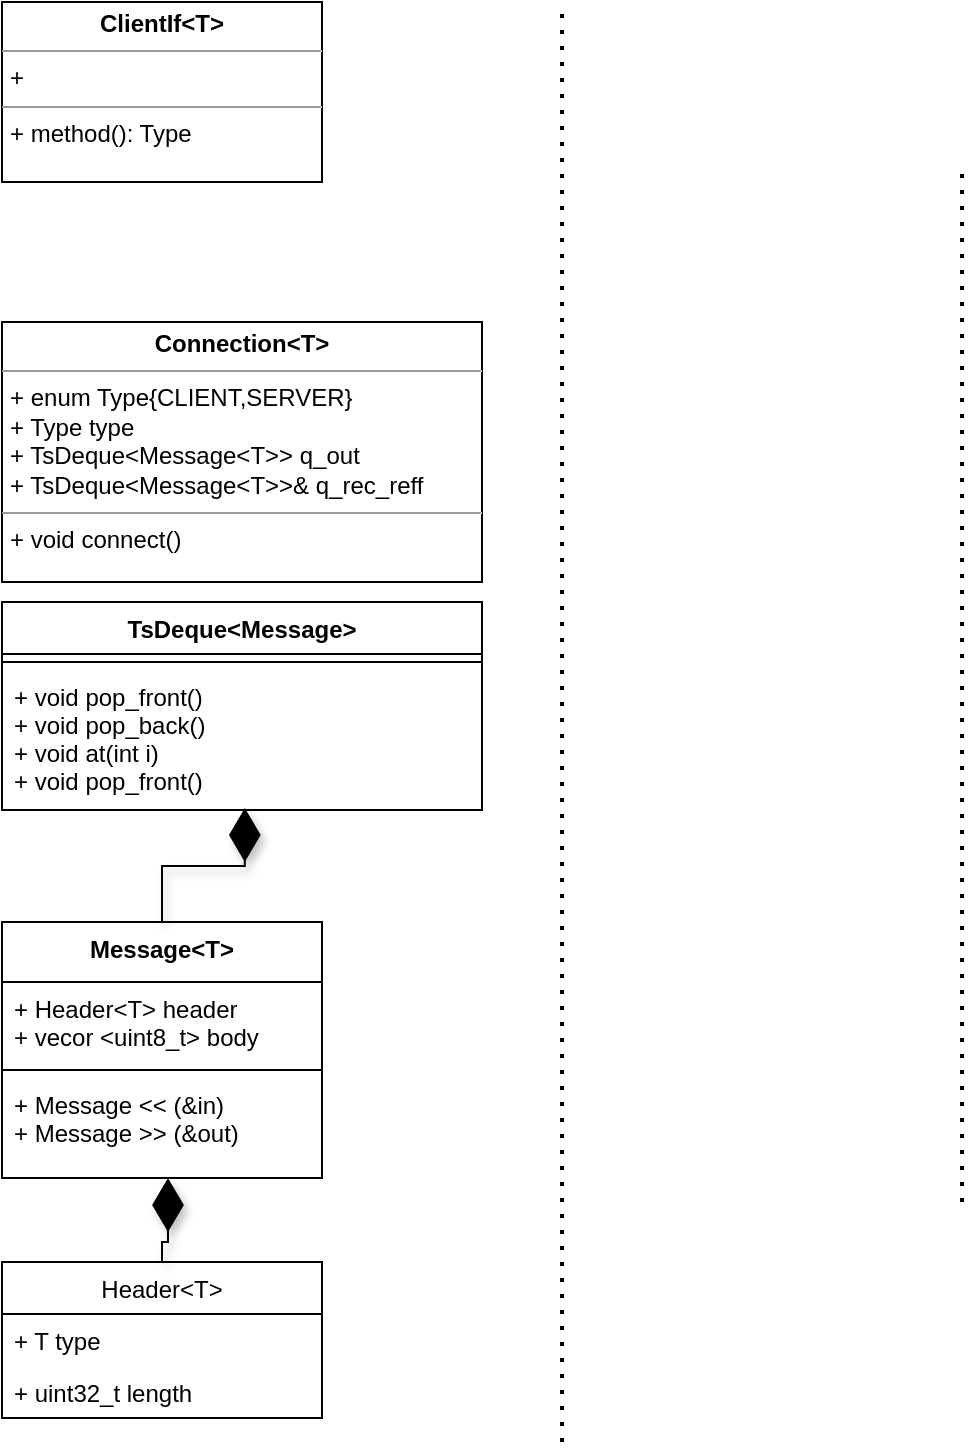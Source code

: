 <mxfile version="20.2.3" type="device" pages="2"><diagram id="VSeKhParTekhsQqPGBAK" name="Page-1"><mxGraphModel dx="773" dy="1230" grid="1" gridSize="10" guides="1" tooltips="1" connect="1" arrows="1" fold="1" page="1" pageScale="1" pageWidth="827" pageHeight="1169" math="0" shadow="0"><root><mxCell id="0"/><mxCell id="1" parent="0"/><mxCell id="K4akwpmuSONiT5OeQIRv-1" value="" style="endArrow=none;dashed=1;html=1;dashPattern=1 3;strokeWidth=2;rounded=0;" edge="1" parent="1"><mxGeometry width="50" height="50" relative="1" as="geometry"><mxPoint x="440" y="760" as="sourcePoint"/><mxPoint x="440" y="40" as="targetPoint"/></mxGeometry></mxCell><mxCell id="K4akwpmuSONiT5OeQIRv-2" value="" style="endArrow=none;dashed=1;html=1;dashPattern=1 3;strokeWidth=2;rounded=0;" edge="1" parent="1"><mxGeometry width="50" height="50" relative="1" as="geometry"><mxPoint x="640" y="640" as="sourcePoint"/><mxPoint x="640" y="120" as="targetPoint"/></mxGeometry></mxCell><mxCell id="K4akwpmuSONiT5OeQIRv-7" value="Header&lt;T&gt;" style="swimlane;fontStyle=0;childLayout=stackLayout;horizontal=1;startSize=26;fillColor=none;horizontalStack=0;resizeParent=1;resizeParentMax=0;resizeLast=0;collapsible=1;marginBottom=0;" vertex="1" parent="1"><mxGeometry x="160" y="670" width="160" height="78" as="geometry"/></mxCell><mxCell id="K4akwpmuSONiT5OeQIRv-8" value="+ T type    " style="text;strokeColor=none;fillColor=none;align=left;verticalAlign=top;spacingLeft=4;spacingRight=4;overflow=hidden;rotatable=0;points=[[0,0.5],[1,0.5]];portConstraint=eastwest;" vertex="1" parent="K4akwpmuSONiT5OeQIRv-7"><mxGeometry y="26" width="160" height="26" as="geometry"/></mxCell><mxCell id="K4akwpmuSONiT5OeQIRv-10" value="+ uint32_t length" style="text;strokeColor=none;fillColor=none;align=left;verticalAlign=top;spacingLeft=4;spacingRight=4;overflow=hidden;rotatable=0;points=[[0,0.5],[1,0.5]];portConstraint=eastwest;" vertex="1" parent="K4akwpmuSONiT5OeQIRv-7"><mxGeometry y="52" width="160" height="26" as="geometry"/></mxCell><mxCell id="K4akwpmuSONiT5OeQIRv-11" value="Message&lt;T&gt;" style="swimlane;fontStyle=1;align=center;verticalAlign=top;childLayout=stackLayout;horizontal=1;startSize=30;horizontalStack=0;resizeParent=1;resizeParentMax=0;resizeLast=0;collapsible=1;marginBottom=0;" vertex="1" parent="1"><mxGeometry x="160" y="500" width="160" height="128" as="geometry"><mxRectangle x="20" y="270" width="110" height="30" as="alternateBounds"/></mxGeometry></mxCell><mxCell id="K4akwpmuSONiT5OeQIRv-12" value="+ Header&lt;T&gt; header&#10;+ vecor &lt;uint8_t&gt; body&#10;" style="text;strokeColor=none;fillColor=none;align=left;verticalAlign=top;spacingLeft=4;spacingRight=4;overflow=hidden;rotatable=0;points=[[0,0.5],[1,0.5]];portConstraint=eastwest;" vertex="1" parent="K4akwpmuSONiT5OeQIRv-11"><mxGeometry y="30" width="160" height="40" as="geometry"/></mxCell><mxCell id="K4akwpmuSONiT5OeQIRv-13" value="" style="line;strokeWidth=1;fillColor=none;align=left;verticalAlign=middle;spacingTop=-1;spacingLeft=3;spacingRight=3;rotatable=0;labelPosition=right;points=[];portConstraint=eastwest;" vertex="1" parent="K4akwpmuSONiT5OeQIRv-11"><mxGeometry y="70" width="160" height="8" as="geometry"/></mxCell><mxCell id="K4akwpmuSONiT5OeQIRv-14" value="+ Message &lt;&lt; (&amp;in)&#10;+ Message &gt;&gt; (&amp;out)" style="text;strokeColor=none;fillColor=none;align=left;verticalAlign=top;spacingLeft=4;spacingRight=4;overflow=hidden;rotatable=0;points=[[0,0.5],[1,0.5]];portConstraint=eastwest;" vertex="1" parent="K4akwpmuSONiT5OeQIRv-11"><mxGeometry y="78" width="160" height="50" as="geometry"/></mxCell><mxCell id="K4akwpmuSONiT5OeQIRv-17" value="" style="endArrow=diamondThin;endFill=1;endSize=24;html=1;rounded=0;shadow=1;sketch=0;strokeColor=default;jumpStyle=none;exitX=0.5;exitY=0;exitDx=0;exitDy=0;edgeStyle=orthogonalEdgeStyle;" edge="1" parent="1" source="K4akwpmuSONiT5OeQIRv-7" target="K4akwpmuSONiT5OeQIRv-14"><mxGeometry width="160" relative="1" as="geometry"><mxPoint x="270" y="950" as="sourcePoint"/><mxPoint x="240" y="630" as="targetPoint"/><Array as="points"><mxPoint x="243" y="660"/></Array></mxGeometry></mxCell><mxCell id="K4akwpmuSONiT5OeQIRv-18" value="TsDeque&lt;Message&gt;" style="swimlane;fontStyle=1;align=center;verticalAlign=top;childLayout=stackLayout;horizontal=1;startSize=26;horizontalStack=0;resizeParent=1;resizeParentMax=0;resizeLast=0;collapsible=1;marginBottom=0;" vertex="1" parent="1"><mxGeometry x="160" y="340" width="240" height="104" as="geometry"/></mxCell><mxCell id="K4akwpmuSONiT5OeQIRv-20" value="" style="line;strokeWidth=1;fillColor=none;align=left;verticalAlign=middle;spacingTop=-1;spacingLeft=3;spacingRight=3;rotatable=0;labelPosition=right;points=[];portConstraint=eastwest;" vertex="1" parent="K4akwpmuSONiT5OeQIRv-18"><mxGeometry y="26" width="240" height="8" as="geometry"/></mxCell><mxCell id="K4akwpmuSONiT5OeQIRv-21" value="+ void pop_front()&#10;+ void pop_back()&#10;+ void at(int i)&#10;+ void pop_front()" style="text;strokeColor=none;fillColor=none;align=left;verticalAlign=top;spacingLeft=4;spacingRight=4;overflow=hidden;rotatable=0;points=[[0,0.5],[1,0.5]];portConstraint=eastwest;" vertex="1" parent="K4akwpmuSONiT5OeQIRv-18"><mxGeometry y="34" width="240" height="70" as="geometry"/></mxCell><mxCell id="K4akwpmuSONiT5OeQIRv-23" value="" style="endArrow=diamondThin;endFill=1;endSize=24;html=1;rounded=0;shadow=1;sketch=0;strokeColor=default;jumpStyle=none;entryX=0.506;entryY=0.986;entryDx=0;entryDy=0;entryPerimeter=0;exitX=0.5;exitY=0;exitDx=0;exitDy=0;edgeStyle=orthogonalEdgeStyle;" edge="1" parent="1" source="K4akwpmuSONiT5OeQIRv-11" target="K4akwpmuSONiT5OeQIRv-21"><mxGeometry width="160" relative="1" as="geometry"><mxPoint x="320" y="780" as="sourcePoint"/><mxPoint x="480" y="780" as="targetPoint"/></mxGeometry></mxCell><mxCell id="K4akwpmuSONiT5OeQIRv-29" value="&lt;p style=&quot;margin:0px;margin-top:4px;text-align:center;&quot;&gt;&lt;b&gt;ClientIf&amp;lt;T&amp;gt;&lt;/b&gt;&lt;/p&gt;&lt;hr size=&quot;1&quot;&gt;&lt;p style=&quot;margin:0px;margin-left:4px;&quot;&gt;+&amp;nbsp;&lt;/p&gt;&lt;hr size=&quot;1&quot;&gt;&lt;p style=&quot;margin:0px;margin-left:4px;&quot;&gt;+ method(): Type&lt;/p&gt;" style="verticalAlign=top;align=left;overflow=fill;fontSize=12;fontFamily=Helvetica;html=1;" vertex="1" parent="1"><mxGeometry x="160" y="40" width="160" height="90" as="geometry"/></mxCell><mxCell id="K4akwpmuSONiT5OeQIRv-30" value="&lt;p style=&quot;margin:0px;margin-top:4px;text-align:center;&quot;&gt;&lt;b&gt;Connection&amp;lt;T&amp;gt;&lt;/b&gt;&lt;/p&gt;&lt;hr size=&quot;1&quot;&gt;&lt;p style=&quot;margin:0px;margin-left:4px;&quot;&gt;+ enum Type{CLIENT,SERVER}&lt;/p&gt;&lt;p style=&quot;margin:0px;margin-left:4px;&quot;&gt;+ Type type&lt;/p&gt;&lt;p style=&quot;margin:0px;margin-left:4px;&quot;&gt;+ TsDeque&amp;lt;Message&amp;lt;T&amp;gt;&amp;gt; q_out&lt;br&gt;+ TsDeque&amp;lt;Message&amp;lt;T&amp;gt;&amp;gt;&amp;amp; q_rec_reff&lt;/p&gt;&lt;hr size=&quot;1&quot;&gt;&lt;p style=&quot;margin:0px;margin-left:4px;&quot;&gt;+ void connect()&lt;br&gt;&lt;/p&gt;" style="verticalAlign=top;align=left;overflow=fill;fontSize=12;fontFamily=Helvetica;html=1;" vertex="1" parent="1"><mxGeometry x="160" y="200" width="240" height="130" as="geometry"/></mxCell></root></mxGraphModel></diagram><diagram id="RXA9HnSTMCrghQDJMc6D" name="Page-2"><mxGraphModel dx="773" dy="1230" grid="1" gridSize="10" guides="1" tooltips="1" connect="1" arrows="1" fold="1" page="1" pageScale="1" pageWidth="827" pageHeight="1169" math="0" shadow="0"><root><mxCell id="0"/><mxCell id="1" parent="0"/><mxCell id="4dXNhNiZwcZqAU8fgu9y-21" value="Client" style="rounded=0;whiteSpace=wrap;html=1;fillColor=#ffe6cc;verticalAlign=top;align=left;strokeColor=#d79b00;" vertex="1" parent="1"><mxGeometry x="70" y="80" width="310" height="530" as="geometry"/></mxCell><mxCell id="4dXNhNiZwcZqAU8fgu9y-1" value="" style="endArrow=none;dashed=1;html=1;rounded=0;shadow=0;sketch=0;strokeColor=default;jumpStyle=none;" edge="1" parent="1"><mxGeometry width="50" height="50" relative="1" as="geometry"><mxPoint x="413" y="860" as="sourcePoint"/><mxPoint x="413" y="160" as="targetPoint"/></mxGeometry></mxCell><mxCell id="4dXNhNiZwcZqAU8fgu9y-14" value="" style="group;fillColor=#dae8fc;strokeColor=#6c8ebf;" vertex="1" connectable="0" parent="1"><mxGeometry x="110" y="460" width="180" height="80" as="geometry"/></mxCell><mxCell id="4dXNhNiZwcZqAU8fgu9y-15" value="TsDeque q_in" style="rounded=0;whiteSpace=wrap;html=1;fillColor=none;align=center;verticalAlign=top;" vertex="1" parent="4dXNhNiZwcZqAU8fgu9y-14"><mxGeometry width="180" height="80" as="geometry"/></mxCell><mxCell id="4dXNhNiZwcZqAU8fgu9y-16" value="Msg" style="rounded=0;whiteSpace=wrap;html=1;" vertex="1" parent="4dXNhNiZwcZqAU8fgu9y-14"><mxGeometry x="10" y="30" width="40" height="40" as="geometry"/></mxCell><mxCell id="4dXNhNiZwcZqAU8fgu9y-17" value="Msg" style="rounded=0;whiteSpace=wrap;html=1;" vertex="1" parent="4dXNhNiZwcZqAU8fgu9y-14"><mxGeometry x="130" y="30" width="40" height="40" as="geometry"/></mxCell><mxCell id="4dXNhNiZwcZqAU8fgu9y-18" value="Msg" style="rounded=0;whiteSpace=wrap;html=1;" vertex="1" parent="4dXNhNiZwcZqAU8fgu9y-14"><mxGeometry x="70" y="30" width="40" height="40" as="geometry"/></mxCell><mxCell id="4dXNhNiZwcZqAU8fgu9y-19" value="" style="endArrow=classic;html=1;rounded=0;shadow=0;sketch=0;strokeColor=default;jumpStyle=none;entryX=0;entryY=0.5;entryDx=0;entryDy=0;exitX=1;exitY=0.5;exitDx=0;exitDy=0;" edge="1" parent="4dXNhNiZwcZqAU8fgu9y-14" source="4dXNhNiZwcZqAU8fgu9y-16" target="4dXNhNiZwcZqAU8fgu9y-18"><mxGeometry width="50" height="50" relative="1" as="geometry"><mxPoint x="340" y="370" as="sourcePoint"/><mxPoint x="390" y="320" as="targetPoint"/></mxGeometry></mxCell><mxCell id="4dXNhNiZwcZqAU8fgu9y-20" value="" style="endArrow=classic;html=1;rounded=0;shadow=0;sketch=0;strokeColor=default;jumpStyle=none;entryX=0;entryY=0.5;entryDx=0;entryDy=0;exitX=1;exitY=0.5;exitDx=0;exitDy=0;" edge="1" parent="4dXNhNiZwcZqAU8fgu9y-14" source="4dXNhNiZwcZqAU8fgu9y-18" target="4dXNhNiZwcZqAU8fgu9y-17"><mxGeometry width="50" height="50" relative="1" as="geometry"><mxPoint x="60" y="60" as="sourcePoint"/><mxPoint x="80" y="60" as="targetPoint"/></mxGeometry></mxCell><mxCell id="4dXNhNiZwcZqAU8fgu9y-23" value="Server" style="rounded=0;whiteSpace=wrap;html=1;fillColor=#d5e8d4;verticalAlign=top;align=left;strokeColor=#82b366;" vertex="1" parent="1"><mxGeometry x="440" y="200" width="360" height="660" as="geometry"/></mxCell><mxCell id="4dXNhNiZwcZqAU8fgu9y-24" value="" style="group;fillColor=#fff2cc;strokeColor=#d6b656;" vertex="1" connectable="0" parent="1"><mxGeometry x="110" y="280" width="230" height="160" as="geometry"/></mxCell><mxCell id="4dXNhNiZwcZqAU8fgu9y-12" value="." style="rounded=0;whiteSpace=wrap;html=1;fillColor=none;verticalAlign=top;align=left;" vertex="1" parent="4dXNhNiZwcZqAU8fgu9y-24"><mxGeometry width="230" height="160" as="geometry"/></mxCell><mxCell id="4dXNhNiZwcZqAU8fgu9y-13" value="" style="group" vertex="1" connectable="0" parent="4dXNhNiZwcZqAU8fgu9y-24"><mxGeometry x="18.4" y="57.143" width="165.6" height="91.429" as="geometry"/></mxCell><mxCell id="4dXNhNiZwcZqAU8fgu9y-8" value="TsDeque q_out" style="rounded=0;whiteSpace=wrap;html=1;fillColor=none;align=center;verticalAlign=top;" vertex="1" parent="4dXNhNiZwcZqAU8fgu9y-13"><mxGeometry width="165.6" height="91.429" as="geometry"/></mxCell><mxCell id="4dXNhNiZwcZqAU8fgu9y-2" value="Msg" style="rounded=0;whiteSpace=wrap;html=1;" vertex="1" parent="4dXNhNiZwcZqAU8fgu9y-13"><mxGeometry x="9.2" y="34.286" width="36.8" height="45.714" as="geometry"/></mxCell><mxCell id="4dXNhNiZwcZqAU8fgu9y-6" value="Msg" style="rounded=0;whiteSpace=wrap;html=1;" vertex="1" parent="4dXNhNiZwcZqAU8fgu9y-13"><mxGeometry x="119.6" y="34.286" width="36.8" height="45.714" as="geometry"/></mxCell><mxCell id="4dXNhNiZwcZqAU8fgu9y-7" value="Msg" style="rounded=0;whiteSpace=wrap;html=1;" vertex="1" parent="4dXNhNiZwcZqAU8fgu9y-13"><mxGeometry x="64.4" y="34.286" width="36.8" height="45.714" as="geometry"/></mxCell><mxCell id="4dXNhNiZwcZqAU8fgu9y-10" value="" style="endArrow=classic;html=1;rounded=0;shadow=0;sketch=0;strokeColor=default;jumpStyle=none;entryX=0;entryY=0.5;entryDx=0;entryDy=0;exitX=1;exitY=0.5;exitDx=0;exitDy=0;" edge="1" parent="4dXNhNiZwcZqAU8fgu9y-13" source="4dXNhNiZwcZqAU8fgu9y-2" target="4dXNhNiZwcZqAU8fgu9y-7"><mxGeometry width="50" height="50" relative="1" as="geometry"><mxPoint x="312.8" y="422.857" as="sourcePoint"/><mxPoint x="358.8" y="365.714" as="targetPoint"/></mxGeometry></mxCell><mxCell id="4dXNhNiZwcZqAU8fgu9y-11" value="" style="endArrow=classic;html=1;rounded=0;shadow=0;sketch=0;strokeColor=default;jumpStyle=none;entryX=0;entryY=0.5;entryDx=0;entryDy=0;exitX=1;exitY=0.5;exitDx=0;exitDy=0;" edge="1" parent="4dXNhNiZwcZqAU8fgu9y-13" source="4dXNhNiZwcZqAU8fgu9y-7" target="4dXNhNiZwcZqAU8fgu9y-6"><mxGeometry width="50" height="50" relative="1" as="geometry"><mxPoint x="55.2" y="68.571" as="sourcePoint"/><mxPoint x="73.6" y="68.571" as="targetPoint"/></mxGeometry></mxCell><mxCell id="4dXNhNiZwcZqAU8fgu9y-25" value="" style="group;fillColor=#fff2cc;strokeColor=#d6b656;" vertex="1" connectable="0" parent="1"><mxGeometry x="480" y="290" width="250" height="140" as="geometry"/></mxCell><mxCell id="4dXNhNiZwcZqAU8fgu9y-26" value="Connection" style="rounded=0;whiteSpace=wrap;html=1;fillColor=none;verticalAlign=top;align=left;" vertex="1" parent="4dXNhNiZwcZqAU8fgu9y-25"><mxGeometry width="250" height="140" as="geometry"/></mxCell><mxCell id="4dXNhNiZwcZqAU8fgu9y-27" value="" style="group;fillColor=#dae8fc;strokeColor=#6c8ebf;" vertex="1" connectable="0" parent="4dXNhNiZwcZqAU8fgu9y-25"><mxGeometry x="20" y="50" width="180" height="80" as="geometry"/></mxCell><mxCell id="4dXNhNiZwcZqAU8fgu9y-28" value="TsDeque q_out" style="rounded=0;whiteSpace=wrap;html=1;fillColor=none;align=center;verticalAlign=top;" vertex="1" parent="4dXNhNiZwcZqAU8fgu9y-27"><mxGeometry width="180" height="80" as="geometry"/></mxCell><mxCell id="4dXNhNiZwcZqAU8fgu9y-29" value="Msg" style="rounded=0;whiteSpace=wrap;html=1;" vertex="1" parent="4dXNhNiZwcZqAU8fgu9y-27"><mxGeometry x="10" y="30" width="40" height="40" as="geometry"/></mxCell><mxCell id="4dXNhNiZwcZqAU8fgu9y-30" value="Msg" style="rounded=0;whiteSpace=wrap;html=1;" vertex="1" parent="4dXNhNiZwcZqAU8fgu9y-27"><mxGeometry x="130" y="30" width="40" height="40" as="geometry"/></mxCell><mxCell id="4dXNhNiZwcZqAU8fgu9y-31" value="Msg" style="rounded=0;whiteSpace=wrap;html=1;" vertex="1" parent="4dXNhNiZwcZqAU8fgu9y-27"><mxGeometry x="70" y="30" width="40" height="40" as="geometry"/></mxCell><mxCell id="4dXNhNiZwcZqAU8fgu9y-32" value="" style="endArrow=classic;html=1;rounded=0;shadow=0;sketch=0;strokeColor=default;jumpStyle=none;entryX=0;entryY=0.5;entryDx=0;entryDy=0;exitX=1;exitY=0.5;exitDx=0;exitDy=0;" edge="1" parent="4dXNhNiZwcZqAU8fgu9y-27" source="4dXNhNiZwcZqAU8fgu9y-29" target="4dXNhNiZwcZqAU8fgu9y-31"><mxGeometry width="50" height="50" relative="1" as="geometry"><mxPoint x="340" y="370" as="sourcePoint"/><mxPoint x="390" y="320" as="targetPoint"/></mxGeometry></mxCell><mxCell id="4dXNhNiZwcZqAU8fgu9y-33" value="" style="endArrow=classic;html=1;rounded=0;shadow=0;sketch=0;strokeColor=default;jumpStyle=none;entryX=0;entryY=0.5;entryDx=0;entryDy=0;exitX=1;exitY=0.5;exitDx=0;exitDy=0;" edge="1" parent="4dXNhNiZwcZqAU8fgu9y-27" source="4dXNhNiZwcZqAU8fgu9y-31" target="4dXNhNiZwcZqAU8fgu9y-30"><mxGeometry width="50" height="50" relative="1" as="geometry"><mxPoint x="60" y="60" as="sourcePoint"/><mxPoint x="80" y="60" as="targetPoint"/></mxGeometry></mxCell><mxCell id="4dXNhNiZwcZqAU8fgu9y-34" value="" style="group;fillColor=#fff2cc;strokeColor=#d6b656;" vertex="1" connectable="0" parent="1"><mxGeometry x="480" y="475" width="250" height="140" as="geometry"/></mxCell><mxCell id="4dXNhNiZwcZqAU8fgu9y-35" value="Connection" style="rounded=0;whiteSpace=wrap;html=1;fillColor=none;verticalAlign=top;align=left;" vertex="1" parent="4dXNhNiZwcZqAU8fgu9y-34"><mxGeometry width="250" height="140" as="geometry"/></mxCell><mxCell id="4dXNhNiZwcZqAU8fgu9y-36" value="" style="group" vertex="1" connectable="0" parent="4dXNhNiZwcZqAU8fgu9y-34"><mxGeometry x="20" y="50" width="180" height="80" as="geometry"/></mxCell><mxCell id="4dXNhNiZwcZqAU8fgu9y-37" value="TsDeque q_out" style="rounded=0;whiteSpace=wrap;html=1;fillColor=#dae8fc;align=center;verticalAlign=top;strokeColor=#6c8ebf;" vertex="1" parent="4dXNhNiZwcZqAU8fgu9y-36"><mxGeometry width="180" height="80" as="geometry"/></mxCell><mxCell id="4dXNhNiZwcZqAU8fgu9y-38" value="Msg" style="rounded=0;whiteSpace=wrap;html=1;" vertex="1" parent="4dXNhNiZwcZqAU8fgu9y-36"><mxGeometry x="10" y="30" width="40" height="40" as="geometry"/></mxCell><mxCell id="4dXNhNiZwcZqAU8fgu9y-39" value="Msg" style="rounded=0;whiteSpace=wrap;html=1;" vertex="1" parent="4dXNhNiZwcZqAU8fgu9y-36"><mxGeometry x="130" y="30" width="40" height="40" as="geometry"/></mxCell><mxCell id="4dXNhNiZwcZqAU8fgu9y-40" value="Msg" style="rounded=0;whiteSpace=wrap;html=1;" vertex="1" parent="4dXNhNiZwcZqAU8fgu9y-36"><mxGeometry x="70" y="30" width="40" height="40" as="geometry"/></mxCell><mxCell id="4dXNhNiZwcZqAU8fgu9y-41" value="" style="endArrow=classic;html=1;rounded=0;shadow=0;sketch=0;strokeColor=default;jumpStyle=none;entryX=0;entryY=0.5;entryDx=0;entryDy=0;exitX=1;exitY=0.5;exitDx=0;exitDy=0;" edge="1" parent="4dXNhNiZwcZqAU8fgu9y-36" source="4dXNhNiZwcZqAU8fgu9y-38" target="4dXNhNiZwcZqAU8fgu9y-40"><mxGeometry width="50" height="50" relative="1" as="geometry"><mxPoint x="340" y="370" as="sourcePoint"/><mxPoint x="390" y="320" as="targetPoint"/></mxGeometry></mxCell><mxCell id="4dXNhNiZwcZqAU8fgu9y-42" value="" style="endArrow=classic;html=1;rounded=0;shadow=0;sketch=0;strokeColor=default;jumpStyle=none;entryX=0;entryY=0.5;entryDx=0;entryDy=0;exitX=1;exitY=0.5;exitDx=0;exitDy=0;" edge="1" parent="4dXNhNiZwcZqAU8fgu9y-36" source="4dXNhNiZwcZqAU8fgu9y-40" target="4dXNhNiZwcZqAU8fgu9y-39"><mxGeometry width="50" height="50" relative="1" as="geometry"><mxPoint x="60" y="60" as="sourcePoint"/><mxPoint x="80" y="60" as="targetPoint"/></mxGeometry></mxCell><mxCell id="4dXNhNiZwcZqAU8fgu9y-52" value="" style="group;fillColor=#dae8fc;strokeColor=#6c8ebf;" vertex="1" connectable="0" parent="1"><mxGeometry x="480" y="630" width="180" height="80" as="geometry"/></mxCell><mxCell id="4dXNhNiZwcZqAU8fgu9y-53" value="TsDeque q_in" style="rounded=0;whiteSpace=wrap;html=1;fillColor=none;align=center;verticalAlign=top;" vertex="1" parent="4dXNhNiZwcZqAU8fgu9y-52"><mxGeometry width="180" height="80" as="geometry"/></mxCell><mxCell id="4dXNhNiZwcZqAU8fgu9y-54" value="Msg" style="rounded=0;whiteSpace=wrap;html=1;" vertex="1" parent="4dXNhNiZwcZqAU8fgu9y-52"><mxGeometry x="10" y="30" width="40" height="40" as="geometry"/></mxCell><mxCell id="4dXNhNiZwcZqAU8fgu9y-55" value="Msg" style="rounded=0;whiteSpace=wrap;html=1;" vertex="1" parent="4dXNhNiZwcZqAU8fgu9y-52"><mxGeometry x="130" y="30" width="40" height="40" as="geometry"/></mxCell><mxCell id="4dXNhNiZwcZqAU8fgu9y-56" value="Msg" style="rounded=0;whiteSpace=wrap;html=1;" vertex="1" parent="4dXNhNiZwcZqAU8fgu9y-52"><mxGeometry x="70" y="30" width="40" height="40" as="geometry"/></mxCell><mxCell id="4dXNhNiZwcZqAU8fgu9y-57" value="" style="endArrow=classic;html=1;rounded=0;shadow=0;sketch=0;strokeColor=default;jumpStyle=none;entryX=0;entryY=0.5;entryDx=0;entryDy=0;exitX=1;exitY=0.5;exitDx=0;exitDy=0;" edge="1" parent="4dXNhNiZwcZqAU8fgu9y-52" source="4dXNhNiZwcZqAU8fgu9y-54" target="4dXNhNiZwcZqAU8fgu9y-56"><mxGeometry width="50" height="50" relative="1" as="geometry"><mxPoint x="340" y="370" as="sourcePoint"/><mxPoint x="390" y="320" as="targetPoint"/></mxGeometry></mxCell><mxCell id="4dXNhNiZwcZqAU8fgu9y-58" value="" style="endArrow=classic;html=1;rounded=0;shadow=0;sketch=0;strokeColor=default;jumpStyle=none;entryX=0;entryY=0.5;entryDx=0;entryDy=0;exitX=1;exitY=0.5;exitDx=0;exitDy=0;" edge="1" parent="4dXNhNiZwcZqAU8fgu9y-52" source="4dXNhNiZwcZqAU8fgu9y-56" target="4dXNhNiZwcZqAU8fgu9y-55"><mxGeometry width="50" height="50" relative="1" as="geometry"><mxPoint x="60" y="60" as="sourcePoint"/><mxPoint x="80" y="60" as="targetPoint"/></mxGeometry></mxCell><mxCell id="4dXNhNiZwcZqAU8fgu9y-60" value="Asio IO contex" style="rounded=0;whiteSpace=wrap;html=1;fillColor=#e1d5e7;align=left;verticalAlign=top;strokeColor=#9673a6;" vertex="1" parent="1"><mxGeometry x="480" y="240" width="120" height="30" as="geometry"/></mxCell><mxCell id="4dXNhNiZwcZqAU8fgu9y-61" value="" style="endArrow=diamondThin;endFill=0;endSize=24;html=1;rounded=0;shadow=0;sketch=0;strokeColor=default;jumpStyle=none;entryX=1;entryY=0.5;entryDx=0;entryDy=0;exitX=1;exitY=0.5;exitDx=0;exitDy=0;edgeStyle=orthogonalEdgeStyle;" edge="1" parent="1" source="4dXNhNiZwcZqAU8fgu9y-60" target="4dXNhNiZwcZqAU8fgu9y-26"><mxGeometry width="160" relative="1" as="geometry"><mxPoint x="450" y="480" as="sourcePoint"/><mxPoint x="610" y="480" as="targetPoint"/><Array as="points"><mxPoint x="780" y="255"/><mxPoint x="780" y="360"/></Array></mxGeometry></mxCell><mxCell id="4dXNhNiZwcZqAU8fgu9y-63" value="" style="endArrow=diamondThin;endFill=0;endSize=24;html=1;rounded=0;shadow=0;sketch=0;strokeColor=default;jumpStyle=none;entryX=1;entryY=0.5;entryDx=0;entryDy=0;exitX=1;exitY=0.5;exitDx=0;exitDy=0;edgeStyle=orthogonalEdgeStyle;" edge="1" parent="1" source="4dXNhNiZwcZqAU8fgu9y-60" target="4dXNhNiZwcZqAU8fgu9y-35"><mxGeometry width="160" relative="1" as="geometry"><mxPoint x="730" y="245" as="sourcePoint"/><mxPoint x="750" y="380" as="targetPoint"/><Array as="points"><mxPoint x="780" y="255"/><mxPoint x="780" y="545"/></Array></mxGeometry></mxCell><mxCell id="4dXNhNiZwcZqAU8fgu9y-64" value="Asio IO contex" style="rounded=0;whiteSpace=wrap;html=1;fillColor=#e1d5e7;align=left;verticalAlign=top;strokeColor=#9673a6;" vertex="1" parent="1"><mxGeometry x="110" y="240" width="120" height="30" as="geometry"/></mxCell><mxCell id="4dXNhNiZwcZqAU8fgu9y-66" value="" style="endArrow=diamondThin;endFill=0;endSize=24;html=1;rounded=0;shadow=0;sketch=0;strokeColor=default;jumpStyle=none;exitX=1;exitY=0.5;exitDx=0;exitDy=0;entryX=1;entryY=0.5;entryDx=0;entryDy=0;edgeStyle=elbowEdgeStyle;" edge="1" parent="1" source="4dXNhNiZwcZqAU8fgu9y-64" target="4dXNhNiZwcZqAU8fgu9y-12"><mxGeometry width="160" relative="1" as="geometry"><mxPoint x="210" y="530" as="sourcePoint"/><mxPoint x="370" y="530" as="targetPoint"/><Array as="points"><mxPoint x="370" y="290"/></Array></mxGeometry></mxCell><mxCell id="4dXNhNiZwcZqAU8fgu9y-68" value="" style="endArrow=diamondThin;endFill=0;endSize=24;html=1;rounded=0;shadow=0;sketch=0;strokeColor=default;jumpStyle=none;entryX=0;entryY=0.5;entryDx=0;entryDy=0;edgeStyle=elbowEdgeStyle;exitX=0;exitY=0.5;exitDx=0;exitDy=0;" edge="1" parent="1" source="4dXNhNiZwcZqAU8fgu9y-53" target="4dXNhNiZwcZqAU8fgu9y-35"><mxGeometry width="160" relative="1" as="geometry"><mxPoint x="490" y="800" as="sourcePoint"/><mxPoint x="490" y="670" as="targetPoint"/><Array as="points"><mxPoint x="450" y="660"/></Array></mxGeometry></mxCell><mxCell id="4dXNhNiZwcZqAU8fgu9y-69" value="" style="endArrow=diamondThin;endFill=0;endSize=24;html=1;rounded=0;shadow=0;sketch=0;strokeColor=default;jumpStyle=none;entryX=0;entryY=0.5;entryDx=0;entryDy=0;edgeStyle=elbowEdgeStyle;exitX=0;exitY=0.5;exitDx=0;exitDy=0;" edge="1" parent="1" source="4dXNhNiZwcZqAU8fgu9y-53" target="4dXNhNiZwcZqAU8fgu9y-26"><mxGeometry width="160" relative="1" as="geometry"><mxPoint x="500" y="810" as="sourcePoint"/><mxPoint x="490" y="520" as="targetPoint"/><Array as="points"><mxPoint x="450" y="590"/></Array></mxGeometry></mxCell><mxCell id="4dXNhNiZwcZqAU8fgu9y-70" value="" style="endArrow=none;dashed=1;html=1;dashPattern=1 3;strokeWidth=4;rounded=0;shadow=0;sketch=0;jumpStyle=none;entryX=0.5;entryY=1;entryDx=0;entryDy=0;exitX=0.5;exitY=0;exitDx=0;exitDy=0;" edge="1" parent="1" source="4dXNhNiZwcZqAU8fgu9y-35" target="4dXNhNiZwcZqAU8fgu9y-26"><mxGeometry width="50" height="50" relative="1" as="geometry"><mxPoint x="450" y="500" as="sourcePoint"/><mxPoint x="500" y="450" as="targetPoint"/></mxGeometry></mxCell><mxCell id="4dXNhNiZwcZqAU8fgu9y-72" value="" style="endArrow=diamondThin;endFill=0;endSize=24;html=1;rounded=0;shadow=0;sketch=0;strokeColor=default;jumpStyle=none;exitX=0;exitY=0.5;exitDx=0;exitDy=0;entryX=0;entryY=0.5;entryDx=0;entryDy=0;edgeStyle=elbowEdgeStyle;" edge="1" parent="1" source="4dXNhNiZwcZqAU8fgu9y-12" target="4dXNhNiZwcZqAU8fgu9y-15"><mxGeometry width="160" relative="1" as="geometry"><mxPoint x="240" y="265" as="sourcePoint"/><mxPoint x="350" y="370" as="targetPoint"/><Array as="points"><mxPoint x="80" y="430"/></Array></mxGeometry></mxCell><mxCell id="4dXNhNiZwcZqAU8fgu9y-73" value="+ connect()&lt;br&gt;+&amp;nbsp;" style="text;html=1;strokeColor=none;fillColor=none;align=left;verticalAlign=top;whiteSpace=wrap;rounded=0;" vertex="1" parent="1"><mxGeometry x="100" y="110" width="200" height="110" as="geometry"/></mxCell></root></mxGraphModel></diagram></mxfile>